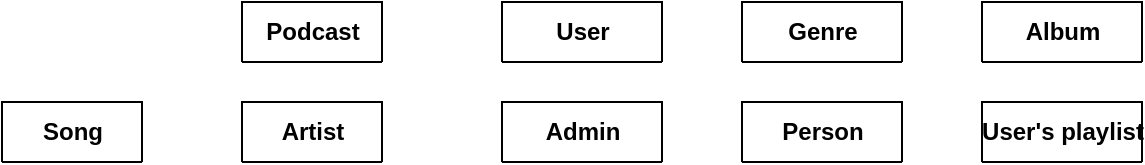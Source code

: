 <mxfile version="22.0.2" type="github">
  <diagram name="Страница — 1" id="3yZ1Bi49j6QtE4vH_W0a">
    <mxGraphModel dx="1050" dy="566" grid="1" gridSize="10" guides="1" tooltips="1" connect="1" arrows="1" fold="1" page="1" pageScale="1" pageWidth="827" pageHeight="1169" math="0" shadow="0">
      <root>
        <mxCell id="0" />
        <mxCell id="1" parent="0" />
        <mxCell id="EkAOqBTmNJ8UoRvNRDtU-21" value="Song" style="shape=table;startSize=30;container=1;collapsible=1;childLayout=tableLayout;fixedRows=1;rowLines=0;fontStyle=1;align=center;resizeLast=1;html=1;" vertex="1" collapsed="1" parent="1">
          <mxGeometry x="120" y="90" width="70" height="30" as="geometry">
            <mxRectangle x="100" y="110" width="180" height="180" as="alternateBounds" />
          </mxGeometry>
        </mxCell>
        <mxCell id="EkAOqBTmNJ8UoRvNRDtU-22" value="" style="shape=tableRow;horizontal=0;startSize=0;swimlaneHead=0;swimlaneBody=0;fillColor=none;collapsible=0;dropTarget=0;points=[[0,0.5],[1,0.5]];portConstraint=eastwest;top=0;left=0;right=0;bottom=1;" vertex="1" parent="EkAOqBTmNJ8UoRvNRDtU-21">
          <mxGeometry y="30" width="180" height="30" as="geometry" />
        </mxCell>
        <mxCell id="EkAOqBTmNJ8UoRvNRDtU-23" value="PK" style="shape=partialRectangle;connectable=0;fillColor=none;top=0;left=0;bottom=0;right=0;fontStyle=1;overflow=hidden;whiteSpace=wrap;html=1;" vertex="1" parent="EkAOqBTmNJ8UoRvNRDtU-22">
          <mxGeometry width="30" height="30" as="geometry">
            <mxRectangle width="30" height="30" as="alternateBounds" />
          </mxGeometry>
        </mxCell>
        <mxCell id="EkAOqBTmNJ8UoRvNRDtU-24" value="Song_ID" style="shape=partialRectangle;connectable=0;fillColor=none;top=0;left=0;bottom=0;right=0;align=left;spacingLeft=6;fontStyle=5;overflow=hidden;whiteSpace=wrap;html=1;" vertex="1" parent="EkAOqBTmNJ8UoRvNRDtU-22">
          <mxGeometry x="30" width="150" height="30" as="geometry">
            <mxRectangle width="150" height="30" as="alternateBounds" />
          </mxGeometry>
        </mxCell>
        <mxCell id="EkAOqBTmNJ8UoRvNRDtU-25" value="" style="shape=tableRow;horizontal=0;startSize=0;swimlaneHead=0;swimlaneBody=0;fillColor=none;collapsible=0;dropTarget=0;points=[[0,0.5],[1,0.5]];portConstraint=eastwest;top=0;left=0;right=0;bottom=0;" vertex="1" parent="EkAOqBTmNJ8UoRvNRDtU-21">
          <mxGeometry y="60" width="180" height="30" as="geometry" />
        </mxCell>
        <mxCell id="EkAOqBTmNJ8UoRvNRDtU-26" value="" style="shape=partialRectangle;connectable=0;fillColor=none;top=0;left=0;bottom=0;right=0;editable=1;overflow=hidden;whiteSpace=wrap;html=1;" vertex="1" parent="EkAOqBTmNJ8UoRvNRDtU-25">
          <mxGeometry width="30" height="30" as="geometry">
            <mxRectangle width="30" height="30" as="alternateBounds" />
          </mxGeometry>
        </mxCell>
        <mxCell id="EkAOqBTmNJ8UoRvNRDtU-27" value="Image" style="shape=partialRectangle;connectable=0;fillColor=none;top=0;left=0;bottom=0;right=0;align=left;spacingLeft=6;overflow=hidden;whiteSpace=wrap;html=1;" vertex="1" parent="EkAOqBTmNJ8UoRvNRDtU-25">
          <mxGeometry x="30" width="150" height="30" as="geometry">
            <mxRectangle width="150" height="30" as="alternateBounds" />
          </mxGeometry>
        </mxCell>
        <mxCell id="EkAOqBTmNJ8UoRvNRDtU-28" value="" style="shape=tableRow;horizontal=0;startSize=0;swimlaneHead=0;swimlaneBody=0;fillColor=none;collapsible=0;dropTarget=0;points=[[0,0.5],[1,0.5]];portConstraint=eastwest;top=0;left=0;right=0;bottom=0;" vertex="1" parent="EkAOqBTmNJ8UoRvNRDtU-21">
          <mxGeometry y="90" width="180" height="30" as="geometry" />
        </mxCell>
        <mxCell id="EkAOqBTmNJ8UoRvNRDtU-29" value="" style="shape=partialRectangle;connectable=0;fillColor=none;top=0;left=0;bottom=0;right=0;editable=1;overflow=hidden;whiteSpace=wrap;html=1;" vertex="1" parent="EkAOqBTmNJ8UoRvNRDtU-28">
          <mxGeometry width="30" height="30" as="geometry">
            <mxRectangle width="30" height="30" as="alternateBounds" />
          </mxGeometry>
        </mxCell>
        <mxCell id="EkAOqBTmNJ8UoRvNRDtU-30" value="Lyrics" style="shape=partialRectangle;connectable=0;fillColor=none;top=0;left=0;bottom=0;right=0;align=left;spacingLeft=6;overflow=hidden;whiteSpace=wrap;html=1;" vertex="1" parent="EkAOqBTmNJ8UoRvNRDtU-28">
          <mxGeometry x="30" width="150" height="30" as="geometry">
            <mxRectangle width="150" height="30" as="alternateBounds" />
          </mxGeometry>
        </mxCell>
        <mxCell id="EkAOqBTmNJ8UoRvNRDtU-31" value="" style="shape=tableRow;horizontal=0;startSize=0;swimlaneHead=0;swimlaneBody=0;fillColor=none;collapsible=0;dropTarget=0;points=[[0,0.5],[1,0.5]];portConstraint=eastwest;top=0;left=0;right=0;bottom=0;" vertex="1" parent="EkAOqBTmNJ8UoRvNRDtU-21">
          <mxGeometry y="120" width="180" height="30" as="geometry" />
        </mxCell>
        <mxCell id="EkAOqBTmNJ8UoRvNRDtU-32" value="" style="shape=partialRectangle;connectable=0;fillColor=none;top=0;left=0;bottom=0;right=0;editable=1;overflow=hidden;whiteSpace=wrap;html=1;" vertex="1" parent="EkAOqBTmNJ8UoRvNRDtU-31">
          <mxGeometry width="30" height="30" as="geometry">
            <mxRectangle width="30" height="30" as="alternateBounds" />
          </mxGeometry>
        </mxCell>
        <mxCell id="EkAOqBTmNJ8UoRvNRDtU-33" value="Duration" style="shape=partialRectangle;connectable=0;fillColor=none;top=0;left=0;bottom=0;right=0;align=left;spacingLeft=6;overflow=hidden;whiteSpace=wrap;html=1;" vertex="1" parent="EkAOqBTmNJ8UoRvNRDtU-31">
          <mxGeometry x="30" width="150" height="30" as="geometry">
            <mxRectangle width="150" height="30" as="alternateBounds" />
          </mxGeometry>
        </mxCell>
        <mxCell id="EkAOqBTmNJ8UoRvNRDtU-35" value="" style="shape=tableRow;horizontal=0;startSize=0;swimlaneHead=0;swimlaneBody=0;fillColor=none;collapsible=0;dropTarget=0;points=[[0,0.5],[1,0.5]];portConstraint=eastwest;top=0;left=0;right=0;bottom=0;" vertex="1" parent="EkAOqBTmNJ8UoRvNRDtU-21">
          <mxGeometry y="150" width="180" height="30" as="geometry" />
        </mxCell>
        <mxCell id="EkAOqBTmNJ8UoRvNRDtU-36" value="" style="shape=partialRectangle;connectable=0;fillColor=none;top=0;left=0;bottom=0;right=0;editable=1;overflow=hidden;" vertex="1" parent="EkAOqBTmNJ8UoRvNRDtU-35">
          <mxGeometry width="30" height="30" as="geometry">
            <mxRectangle width="30" height="30" as="alternateBounds" />
          </mxGeometry>
        </mxCell>
        <mxCell id="EkAOqBTmNJ8UoRvNRDtU-37" value="Name" style="shape=partialRectangle;connectable=0;fillColor=none;top=0;left=0;bottom=0;right=0;align=left;spacingLeft=6;overflow=hidden;" vertex="1" parent="EkAOqBTmNJ8UoRvNRDtU-35">
          <mxGeometry x="30" width="150" height="30" as="geometry">
            <mxRectangle width="150" height="30" as="alternateBounds" />
          </mxGeometry>
        </mxCell>
        <mxCell id="EkAOqBTmNJ8UoRvNRDtU-42" value="Artist" style="shape=table;startSize=30;container=1;collapsible=1;childLayout=tableLayout;fixedRows=1;rowLines=0;fontStyle=1;align=center;resizeLast=1;html=1;" vertex="1" collapsed="1" parent="1">
          <mxGeometry x="240" y="90" width="70" height="30" as="geometry">
            <mxRectangle x="320" y="220" width="180" height="120" as="alternateBounds" />
          </mxGeometry>
        </mxCell>
        <mxCell id="EkAOqBTmNJ8UoRvNRDtU-43" value="" style="shape=tableRow;horizontal=0;startSize=0;swimlaneHead=0;swimlaneBody=0;fillColor=none;collapsible=0;dropTarget=0;points=[[0,0.5],[1,0.5]];portConstraint=eastwest;top=0;left=0;right=0;bottom=1;" vertex="1" parent="EkAOqBTmNJ8UoRvNRDtU-42">
          <mxGeometry y="30" width="180" height="30" as="geometry" />
        </mxCell>
        <mxCell id="EkAOqBTmNJ8UoRvNRDtU-44" value="PK" style="shape=partialRectangle;connectable=0;fillColor=none;top=0;left=0;bottom=0;right=0;fontStyle=1;overflow=hidden;whiteSpace=wrap;html=1;" vertex="1" parent="EkAOqBTmNJ8UoRvNRDtU-43">
          <mxGeometry width="30" height="30" as="geometry">
            <mxRectangle width="30" height="30" as="alternateBounds" />
          </mxGeometry>
        </mxCell>
        <mxCell id="EkAOqBTmNJ8UoRvNRDtU-45" value="Artist_ID" style="shape=partialRectangle;connectable=0;fillColor=none;top=0;left=0;bottom=0;right=0;align=left;spacingLeft=6;fontStyle=5;overflow=hidden;whiteSpace=wrap;html=1;" vertex="1" parent="EkAOqBTmNJ8UoRvNRDtU-43">
          <mxGeometry x="30" width="150" height="30" as="geometry">
            <mxRectangle width="150" height="30" as="alternateBounds" />
          </mxGeometry>
        </mxCell>
        <mxCell id="EkAOqBTmNJ8UoRvNRDtU-46" value="" style="shape=tableRow;horizontal=0;startSize=0;swimlaneHead=0;swimlaneBody=0;fillColor=none;collapsible=0;dropTarget=0;points=[[0,0.5],[1,0.5]];portConstraint=eastwest;top=0;left=0;right=0;bottom=0;" vertex="1" parent="EkAOqBTmNJ8UoRvNRDtU-42">
          <mxGeometry y="60" width="180" height="30" as="geometry" />
        </mxCell>
        <mxCell id="EkAOqBTmNJ8UoRvNRDtU-47" value="" style="shape=partialRectangle;connectable=0;fillColor=none;top=0;left=0;bottom=0;right=0;editable=1;overflow=hidden;whiteSpace=wrap;html=1;" vertex="1" parent="EkAOqBTmNJ8UoRvNRDtU-46">
          <mxGeometry width="30" height="30" as="geometry">
            <mxRectangle width="30" height="30" as="alternateBounds" />
          </mxGeometry>
        </mxCell>
        <mxCell id="EkAOqBTmNJ8UoRvNRDtU-48" value="Name" style="shape=partialRectangle;connectable=0;fillColor=none;top=0;left=0;bottom=0;right=0;align=left;spacingLeft=6;overflow=hidden;whiteSpace=wrap;html=1;" vertex="1" parent="EkAOqBTmNJ8UoRvNRDtU-46">
          <mxGeometry x="30" width="150" height="30" as="geometry">
            <mxRectangle width="150" height="30" as="alternateBounds" />
          </mxGeometry>
        </mxCell>
        <mxCell id="EkAOqBTmNJ8UoRvNRDtU-49" value="" style="shape=tableRow;horizontal=0;startSize=0;swimlaneHead=0;swimlaneBody=0;fillColor=none;collapsible=0;dropTarget=0;points=[[0,0.5],[1,0.5]];portConstraint=eastwest;top=0;left=0;right=0;bottom=0;" vertex="1" parent="EkAOqBTmNJ8UoRvNRDtU-42">
          <mxGeometry y="90" width="180" height="30" as="geometry" />
        </mxCell>
        <mxCell id="EkAOqBTmNJ8UoRvNRDtU-50" value="" style="shape=partialRectangle;connectable=0;fillColor=none;top=0;left=0;bottom=0;right=0;editable=1;overflow=hidden;whiteSpace=wrap;html=1;" vertex="1" parent="EkAOqBTmNJ8UoRvNRDtU-49">
          <mxGeometry width="30" height="30" as="geometry">
            <mxRectangle width="30" height="30" as="alternateBounds" />
          </mxGeometry>
        </mxCell>
        <mxCell id="EkAOqBTmNJ8UoRvNRDtU-51" value="Amount of likes" style="shape=partialRectangle;connectable=0;fillColor=none;top=0;left=0;bottom=0;right=0;align=left;spacingLeft=6;overflow=hidden;whiteSpace=wrap;html=1;" vertex="1" parent="EkAOqBTmNJ8UoRvNRDtU-49">
          <mxGeometry x="30" width="150" height="30" as="geometry">
            <mxRectangle width="150" height="30" as="alternateBounds" />
          </mxGeometry>
        </mxCell>
        <mxCell id="EkAOqBTmNJ8UoRvNRDtU-55" value="Admin" style="shape=table;startSize=30;container=1;collapsible=1;childLayout=tableLayout;fixedRows=1;rowLines=0;fontStyle=1;align=center;resizeLast=1;html=1;" vertex="1" collapsed="1" parent="1">
          <mxGeometry x="370" y="90" width="80" height="30" as="geometry">
            <mxRectangle x="390" y="90" width="180" height="60" as="alternateBounds" />
          </mxGeometry>
        </mxCell>
        <mxCell id="EkAOqBTmNJ8UoRvNRDtU-56" value="" style="shape=tableRow;horizontal=0;startSize=0;swimlaneHead=0;swimlaneBody=0;fillColor=none;collapsible=0;dropTarget=0;points=[[0,0.5],[1,0.5]];portConstraint=eastwest;top=0;left=0;right=0;bottom=1;" vertex="1" parent="EkAOqBTmNJ8UoRvNRDtU-55">
          <mxGeometry y="30" width="180" height="30" as="geometry" />
        </mxCell>
        <mxCell id="EkAOqBTmNJ8UoRvNRDtU-57" value="PK" style="shape=partialRectangle;connectable=0;fillColor=none;top=0;left=0;bottom=0;right=0;fontStyle=1;overflow=hidden;whiteSpace=wrap;html=1;" vertex="1" parent="EkAOqBTmNJ8UoRvNRDtU-56">
          <mxGeometry width="30" height="30" as="geometry">
            <mxRectangle width="30" height="30" as="alternateBounds" />
          </mxGeometry>
        </mxCell>
        <mxCell id="EkAOqBTmNJ8UoRvNRDtU-58" value="Admin_ID" style="shape=partialRectangle;connectable=0;fillColor=none;top=0;left=0;bottom=0;right=0;align=left;spacingLeft=6;fontStyle=5;overflow=hidden;whiteSpace=wrap;html=1;" vertex="1" parent="EkAOqBTmNJ8UoRvNRDtU-56">
          <mxGeometry x="30" width="150" height="30" as="geometry">
            <mxRectangle width="150" height="30" as="alternateBounds" />
          </mxGeometry>
        </mxCell>
        <mxCell id="EkAOqBTmNJ8UoRvNRDtU-68" value="Person" style="shape=table;startSize=30;container=1;collapsible=1;childLayout=tableLayout;fixedRows=1;rowLines=0;fontStyle=1;align=center;resizeLast=1;html=1;" vertex="1" collapsed="1" parent="1">
          <mxGeometry x="490" y="90" width="80" height="30" as="geometry">
            <mxRectangle x="290" y="210" width="180" height="150" as="alternateBounds" />
          </mxGeometry>
        </mxCell>
        <mxCell id="EkAOqBTmNJ8UoRvNRDtU-69" value="" style="shape=tableRow;horizontal=0;startSize=0;swimlaneHead=0;swimlaneBody=0;fillColor=none;collapsible=0;dropTarget=0;points=[[0,0.5],[1,0.5]];portConstraint=eastwest;top=0;left=0;right=0;bottom=1;" vertex="1" parent="EkAOqBTmNJ8UoRvNRDtU-68">
          <mxGeometry y="30" width="180" height="30" as="geometry" />
        </mxCell>
        <mxCell id="EkAOqBTmNJ8UoRvNRDtU-70" value="PK" style="shape=partialRectangle;connectable=0;fillColor=none;top=0;left=0;bottom=0;right=0;fontStyle=1;overflow=hidden;whiteSpace=wrap;html=1;" vertex="1" parent="EkAOqBTmNJ8UoRvNRDtU-69">
          <mxGeometry width="30" height="30" as="geometry">
            <mxRectangle width="30" height="30" as="alternateBounds" />
          </mxGeometry>
        </mxCell>
        <mxCell id="EkAOqBTmNJ8UoRvNRDtU-71" value="Person_ID" style="shape=partialRectangle;connectable=0;fillColor=none;top=0;left=0;bottom=0;right=0;align=left;spacingLeft=6;fontStyle=5;overflow=hidden;whiteSpace=wrap;html=1;" vertex="1" parent="EkAOqBTmNJ8UoRvNRDtU-69">
          <mxGeometry x="30" width="150" height="30" as="geometry">
            <mxRectangle width="150" height="30" as="alternateBounds" />
          </mxGeometry>
        </mxCell>
        <mxCell id="EkAOqBTmNJ8UoRvNRDtU-72" value="" style="shape=tableRow;horizontal=0;startSize=0;swimlaneHead=0;swimlaneBody=0;fillColor=none;collapsible=0;dropTarget=0;points=[[0,0.5],[1,0.5]];portConstraint=eastwest;top=0;left=0;right=0;bottom=0;" vertex="1" parent="EkAOqBTmNJ8UoRvNRDtU-68">
          <mxGeometry y="60" width="180" height="30" as="geometry" />
        </mxCell>
        <mxCell id="EkAOqBTmNJ8UoRvNRDtU-73" value="" style="shape=partialRectangle;connectable=0;fillColor=none;top=0;left=0;bottom=0;right=0;editable=1;overflow=hidden;whiteSpace=wrap;html=1;" vertex="1" parent="EkAOqBTmNJ8UoRvNRDtU-72">
          <mxGeometry width="30" height="30" as="geometry">
            <mxRectangle width="30" height="30" as="alternateBounds" />
          </mxGeometry>
        </mxCell>
        <mxCell id="EkAOqBTmNJ8UoRvNRDtU-74" value="Email" style="shape=partialRectangle;connectable=0;fillColor=none;top=0;left=0;bottom=0;right=0;align=left;spacingLeft=6;overflow=hidden;whiteSpace=wrap;html=1;" vertex="1" parent="EkAOqBTmNJ8UoRvNRDtU-72">
          <mxGeometry x="30" width="150" height="30" as="geometry">
            <mxRectangle width="150" height="30" as="alternateBounds" />
          </mxGeometry>
        </mxCell>
        <mxCell id="EkAOqBTmNJ8UoRvNRDtU-75" value="" style="shape=tableRow;horizontal=0;startSize=0;swimlaneHead=0;swimlaneBody=0;fillColor=none;collapsible=0;dropTarget=0;points=[[0,0.5],[1,0.5]];portConstraint=eastwest;top=0;left=0;right=0;bottom=0;" vertex="1" parent="EkAOqBTmNJ8UoRvNRDtU-68">
          <mxGeometry y="90" width="180" height="30" as="geometry" />
        </mxCell>
        <mxCell id="EkAOqBTmNJ8UoRvNRDtU-76" value="" style="shape=partialRectangle;connectable=0;fillColor=none;top=0;left=0;bottom=0;right=0;editable=1;overflow=hidden;whiteSpace=wrap;html=1;" vertex="1" parent="EkAOqBTmNJ8UoRvNRDtU-75">
          <mxGeometry width="30" height="30" as="geometry">
            <mxRectangle width="30" height="30" as="alternateBounds" />
          </mxGeometry>
        </mxCell>
        <mxCell id="EkAOqBTmNJ8UoRvNRDtU-77" value="Password" style="shape=partialRectangle;connectable=0;fillColor=none;top=0;left=0;bottom=0;right=0;align=left;spacingLeft=6;overflow=hidden;whiteSpace=wrap;html=1;" vertex="1" parent="EkAOqBTmNJ8UoRvNRDtU-75">
          <mxGeometry x="30" width="150" height="30" as="geometry">
            <mxRectangle width="150" height="30" as="alternateBounds" />
          </mxGeometry>
        </mxCell>
        <mxCell id="EkAOqBTmNJ8UoRvNRDtU-78" value="" style="shape=tableRow;horizontal=0;startSize=0;swimlaneHead=0;swimlaneBody=0;fillColor=none;collapsible=0;dropTarget=0;points=[[0,0.5],[1,0.5]];portConstraint=eastwest;top=0;left=0;right=0;bottom=0;" vertex="1" parent="EkAOqBTmNJ8UoRvNRDtU-68">
          <mxGeometry y="120" width="180" height="30" as="geometry" />
        </mxCell>
        <mxCell id="EkAOqBTmNJ8UoRvNRDtU-79" value="" style="shape=partialRectangle;connectable=0;fillColor=none;top=0;left=0;bottom=0;right=0;editable=1;overflow=hidden;whiteSpace=wrap;html=1;" vertex="1" parent="EkAOqBTmNJ8UoRvNRDtU-78">
          <mxGeometry width="30" height="30" as="geometry">
            <mxRectangle width="30" height="30" as="alternateBounds" />
          </mxGeometry>
        </mxCell>
        <mxCell id="EkAOqBTmNJ8UoRvNRDtU-80" value="Phone Number" style="shape=partialRectangle;connectable=0;fillColor=none;top=0;left=0;bottom=0;right=0;align=left;spacingLeft=6;overflow=hidden;whiteSpace=wrap;html=1;" vertex="1" parent="EkAOqBTmNJ8UoRvNRDtU-78">
          <mxGeometry x="30" width="150" height="30" as="geometry">
            <mxRectangle width="150" height="30" as="alternateBounds" />
          </mxGeometry>
        </mxCell>
        <mxCell id="EkAOqBTmNJ8UoRvNRDtU-81" value="User" style="shape=table;startSize=30;container=1;collapsible=1;childLayout=tableLayout;fixedRows=1;rowLines=0;fontStyle=1;align=center;resizeLast=1;html=1;" vertex="1" collapsed="1" parent="1">
          <mxGeometry x="370" y="40" width="80" height="30" as="geometry">
            <mxRectangle x="380" y="100" width="180" height="60" as="alternateBounds" />
          </mxGeometry>
        </mxCell>
        <mxCell id="EkAOqBTmNJ8UoRvNRDtU-82" value="" style="shape=tableRow;horizontal=0;startSize=0;swimlaneHead=0;swimlaneBody=0;fillColor=none;collapsible=0;dropTarget=0;points=[[0,0.5],[1,0.5]];portConstraint=eastwest;top=0;left=0;right=0;bottom=1;" vertex="1" parent="EkAOqBTmNJ8UoRvNRDtU-81">
          <mxGeometry y="30" width="180" height="30" as="geometry" />
        </mxCell>
        <mxCell id="EkAOqBTmNJ8UoRvNRDtU-83" value="PK" style="shape=partialRectangle;connectable=0;fillColor=none;top=0;left=0;bottom=0;right=0;fontStyle=1;overflow=hidden;whiteSpace=wrap;html=1;" vertex="1" parent="EkAOqBTmNJ8UoRvNRDtU-82">
          <mxGeometry width="30" height="30" as="geometry">
            <mxRectangle width="30" height="30" as="alternateBounds" />
          </mxGeometry>
        </mxCell>
        <mxCell id="EkAOqBTmNJ8UoRvNRDtU-84" value="User_ID" style="shape=partialRectangle;connectable=0;fillColor=none;top=0;left=0;bottom=0;right=0;align=left;spacingLeft=6;fontStyle=5;overflow=hidden;whiteSpace=wrap;html=1;" vertex="1" parent="EkAOqBTmNJ8UoRvNRDtU-82">
          <mxGeometry x="30" width="150" height="30" as="geometry">
            <mxRectangle width="150" height="30" as="alternateBounds" />
          </mxGeometry>
        </mxCell>
        <mxCell id="EkAOqBTmNJ8UoRvNRDtU-89" value="User&#39;s playlist" style="shape=table;startSize=30;container=1;collapsible=1;childLayout=tableLayout;fixedRows=1;rowLines=0;fontStyle=1;align=center;resizeLast=1;html=1;" vertex="1" collapsed="1" parent="1">
          <mxGeometry x="610" y="90" width="80" height="30" as="geometry">
            <mxRectangle x="500" y="100" width="180" height="150" as="alternateBounds" />
          </mxGeometry>
        </mxCell>
        <mxCell id="EkAOqBTmNJ8UoRvNRDtU-90" value="" style="shape=tableRow;horizontal=0;startSize=0;swimlaneHead=0;swimlaneBody=0;fillColor=none;collapsible=0;dropTarget=0;points=[[0,0.5],[1,0.5]];portConstraint=eastwest;top=0;left=0;right=0;bottom=1;" vertex="1" parent="EkAOqBTmNJ8UoRvNRDtU-89">
          <mxGeometry y="30" width="180" height="30" as="geometry" />
        </mxCell>
        <mxCell id="EkAOqBTmNJ8UoRvNRDtU-91" value="PK" style="shape=partialRectangle;connectable=0;fillColor=none;top=0;left=0;bottom=0;right=0;fontStyle=1;overflow=hidden;whiteSpace=wrap;html=1;" vertex="1" parent="EkAOqBTmNJ8UoRvNRDtU-90">
          <mxGeometry width="30" height="30" as="geometry">
            <mxRectangle width="30" height="30" as="alternateBounds" />
          </mxGeometry>
        </mxCell>
        <mxCell id="EkAOqBTmNJ8UoRvNRDtU-92" value="User&#39;s playlist_ID" style="shape=partialRectangle;connectable=0;fillColor=none;top=0;left=0;bottom=0;right=0;align=left;spacingLeft=6;fontStyle=5;overflow=hidden;whiteSpace=wrap;html=1;" vertex="1" parent="EkAOqBTmNJ8UoRvNRDtU-90">
          <mxGeometry x="30" width="150" height="30" as="geometry">
            <mxRectangle width="150" height="30" as="alternateBounds" />
          </mxGeometry>
        </mxCell>
        <mxCell id="EkAOqBTmNJ8UoRvNRDtU-93" value="" style="shape=tableRow;horizontal=0;startSize=0;swimlaneHead=0;swimlaneBody=0;fillColor=none;collapsible=0;dropTarget=0;points=[[0,0.5],[1,0.5]];portConstraint=eastwest;top=0;left=0;right=0;bottom=0;" vertex="1" parent="EkAOqBTmNJ8UoRvNRDtU-89">
          <mxGeometry y="60" width="180" height="30" as="geometry" />
        </mxCell>
        <mxCell id="EkAOqBTmNJ8UoRvNRDtU-94" value="" style="shape=partialRectangle;connectable=0;fillColor=none;top=0;left=0;bottom=0;right=0;editable=1;overflow=hidden;whiteSpace=wrap;html=1;" vertex="1" parent="EkAOqBTmNJ8UoRvNRDtU-93">
          <mxGeometry width="30" height="30" as="geometry">
            <mxRectangle width="30" height="30" as="alternateBounds" />
          </mxGeometry>
        </mxCell>
        <mxCell id="EkAOqBTmNJ8UoRvNRDtU-95" value="Song_ID" style="shape=partialRectangle;connectable=0;fillColor=none;top=0;left=0;bottom=0;right=0;align=left;spacingLeft=6;overflow=hidden;whiteSpace=wrap;html=1;" vertex="1" parent="EkAOqBTmNJ8UoRvNRDtU-93">
          <mxGeometry x="30" width="150" height="30" as="geometry">
            <mxRectangle width="150" height="30" as="alternateBounds" />
          </mxGeometry>
        </mxCell>
        <mxCell id="EkAOqBTmNJ8UoRvNRDtU-96" value="" style="shape=tableRow;horizontal=0;startSize=0;swimlaneHead=0;swimlaneBody=0;fillColor=none;collapsible=0;dropTarget=0;points=[[0,0.5],[1,0.5]];portConstraint=eastwest;top=0;left=0;right=0;bottom=0;" vertex="1" parent="EkAOqBTmNJ8UoRvNRDtU-89">
          <mxGeometry y="90" width="180" height="30" as="geometry" />
        </mxCell>
        <mxCell id="EkAOqBTmNJ8UoRvNRDtU-97" value="" style="shape=partialRectangle;connectable=0;fillColor=none;top=0;left=0;bottom=0;right=0;editable=1;overflow=hidden;whiteSpace=wrap;html=1;" vertex="1" parent="EkAOqBTmNJ8UoRvNRDtU-96">
          <mxGeometry width="30" height="30" as="geometry">
            <mxRectangle width="30" height="30" as="alternateBounds" />
          </mxGeometry>
        </mxCell>
        <mxCell id="EkAOqBTmNJ8UoRvNRDtU-98" value="Name" style="shape=partialRectangle;connectable=0;fillColor=none;top=0;left=0;bottom=0;right=0;align=left;spacingLeft=6;overflow=hidden;whiteSpace=wrap;html=1;" vertex="1" parent="EkAOqBTmNJ8UoRvNRDtU-96">
          <mxGeometry x="30" width="150" height="30" as="geometry">
            <mxRectangle width="150" height="30" as="alternateBounds" />
          </mxGeometry>
        </mxCell>
        <mxCell id="EkAOqBTmNJ8UoRvNRDtU-99" value="" style="shape=tableRow;horizontal=0;startSize=0;swimlaneHead=0;swimlaneBody=0;fillColor=none;collapsible=0;dropTarget=0;points=[[0,0.5],[1,0.5]];portConstraint=eastwest;top=0;left=0;right=0;bottom=0;" vertex="1" parent="EkAOqBTmNJ8UoRvNRDtU-89">
          <mxGeometry y="120" width="180" height="30" as="geometry" />
        </mxCell>
        <mxCell id="EkAOqBTmNJ8UoRvNRDtU-100" value="" style="shape=partialRectangle;connectable=0;fillColor=none;top=0;left=0;bottom=0;right=0;editable=1;overflow=hidden;whiteSpace=wrap;html=1;" vertex="1" parent="EkAOqBTmNJ8UoRvNRDtU-99">
          <mxGeometry width="30" height="30" as="geometry">
            <mxRectangle width="30" height="30" as="alternateBounds" />
          </mxGeometry>
        </mxCell>
        <mxCell id="EkAOqBTmNJ8UoRvNRDtU-101" value="Amount of songs" style="shape=partialRectangle;connectable=0;fillColor=none;top=0;left=0;bottom=0;right=0;align=left;spacingLeft=6;overflow=hidden;whiteSpace=wrap;html=1;" vertex="1" parent="EkAOqBTmNJ8UoRvNRDtU-99">
          <mxGeometry x="30" width="150" height="30" as="geometry">
            <mxRectangle width="150" height="30" as="alternateBounds" />
          </mxGeometry>
        </mxCell>
        <mxCell id="EkAOqBTmNJ8UoRvNRDtU-102" value="Genre" style="shape=table;startSize=30;container=1;collapsible=1;childLayout=tableLayout;fixedRows=1;rowLines=0;fontStyle=1;align=center;resizeLast=1;html=1;" vertex="1" collapsed="1" parent="1">
          <mxGeometry x="490" y="40" width="80" height="30" as="geometry">
            <mxRectangle x="290" y="210" width="180" height="120" as="alternateBounds" />
          </mxGeometry>
        </mxCell>
        <mxCell id="EkAOqBTmNJ8UoRvNRDtU-103" value="" style="shape=tableRow;horizontal=0;startSize=0;swimlaneHead=0;swimlaneBody=0;fillColor=none;collapsible=0;dropTarget=0;points=[[0,0.5],[1,0.5]];portConstraint=eastwest;top=0;left=0;right=0;bottom=1;" vertex="1" parent="EkAOqBTmNJ8UoRvNRDtU-102">
          <mxGeometry y="30" width="180" height="30" as="geometry" />
        </mxCell>
        <mxCell id="EkAOqBTmNJ8UoRvNRDtU-104" value="PK" style="shape=partialRectangle;connectable=0;fillColor=none;top=0;left=0;bottom=0;right=0;fontStyle=1;overflow=hidden;whiteSpace=wrap;html=1;" vertex="1" parent="EkAOqBTmNJ8UoRvNRDtU-103">
          <mxGeometry width="30" height="30" as="geometry">
            <mxRectangle width="30" height="30" as="alternateBounds" />
          </mxGeometry>
        </mxCell>
        <mxCell id="EkAOqBTmNJ8UoRvNRDtU-105" value="Genre_ID" style="shape=partialRectangle;connectable=0;fillColor=none;top=0;left=0;bottom=0;right=0;align=left;spacingLeft=6;fontStyle=5;overflow=hidden;whiteSpace=wrap;html=1;" vertex="1" parent="EkAOqBTmNJ8UoRvNRDtU-103">
          <mxGeometry x="30" width="150" height="30" as="geometry">
            <mxRectangle width="150" height="30" as="alternateBounds" />
          </mxGeometry>
        </mxCell>
        <mxCell id="EkAOqBTmNJ8UoRvNRDtU-106" value="" style="shape=tableRow;horizontal=0;startSize=0;swimlaneHead=0;swimlaneBody=0;fillColor=none;collapsible=0;dropTarget=0;points=[[0,0.5],[1,0.5]];portConstraint=eastwest;top=0;left=0;right=0;bottom=0;" vertex="1" parent="EkAOqBTmNJ8UoRvNRDtU-102">
          <mxGeometry y="60" width="180" height="30" as="geometry" />
        </mxCell>
        <mxCell id="EkAOqBTmNJ8UoRvNRDtU-107" value="" style="shape=partialRectangle;connectable=0;fillColor=none;top=0;left=0;bottom=0;right=0;editable=1;overflow=hidden;whiteSpace=wrap;html=1;" vertex="1" parent="EkAOqBTmNJ8UoRvNRDtU-106">
          <mxGeometry width="30" height="30" as="geometry">
            <mxRectangle width="30" height="30" as="alternateBounds" />
          </mxGeometry>
        </mxCell>
        <mxCell id="EkAOqBTmNJ8UoRvNRDtU-108" value="Name" style="shape=partialRectangle;connectable=0;fillColor=none;top=0;left=0;bottom=0;right=0;align=left;spacingLeft=6;overflow=hidden;whiteSpace=wrap;html=1;" vertex="1" parent="EkAOqBTmNJ8UoRvNRDtU-106">
          <mxGeometry x="30" width="150" height="30" as="geometry">
            <mxRectangle width="150" height="30" as="alternateBounds" />
          </mxGeometry>
        </mxCell>
        <mxCell id="EkAOqBTmNJ8UoRvNRDtU-109" value="" style="shape=tableRow;horizontal=0;startSize=0;swimlaneHead=0;swimlaneBody=0;fillColor=none;collapsible=0;dropTarget=0;points=[[0,0.5],[1,0.5]];portConstraint=eastwest;top=0;left=0;right=0;bottom=0;" vertex="1" parent="EkAOqBTmNJ8UoRvNRDtU-102">
          <mxGeometry y="90" width="180" height="30" as="geometry" />
        </mxCell>
        <mxCell id="EkAOqBTmNJ8UoRvNRDtU-110" value="" style="shape=partialRectangle;connectable=0;fillColor=none;top=0;left=0;bottom=0;right=0;editable=1;overflow=hidden;whiteSpace=wrap;html=1;" vertex="1" parent="EkAOqBTmNJ8UoRvNRDtU-109">
          <mxGeometry width="30" height="30" as="geometry">
            <mxRectangle width="30" height="30" as="alternateBounds" />
          </mxGeometry>
        </mxCell>
        <mxCell id="EkAOqBTmNJ8UoRvNRDtU-111" value="Amount of songs" style="shape=partialRectangle;connectable=0;fillColor=none;top=0;left=0;bottom=0;right=0;align=left;spacingLeft=6;overflow=hidden;whiteSpace=wrap;html=1;" vertex="1" parent="EkAOqBTmNJ8UoRvNRDtU-109">
          <mxGeometry x="30" width="150" height="30" as="geometry">
            <mxRectangle width="150" height="30" as="alternateBounds" />
          </mxGeometry>
        </mxCell>
        <mxCell id="EkAOqBTmNJ8UoRvNRDtU-115" value="Album" style="shape=table;startSize=30;container=1;collapsible=1;childLayout=tableLayout;fixedRows=1;rowLines=0;fontStyle=1;align=center;resizeLast=1;html=1;" vertex="1" collapsed="1" parent="1">
          <mxGeometry x="610" y="40" width="80" height="30" as="geometry">
            <mxRectangle x="390" y="230" width="180" height="120" as="alternateBounds" />
          </mxGeometry>
        </mxCell>
        <mxCell id="EkAOqBTmNJ8UoRvNRDtU-116" value="" style="shape=tableRow;horizontal=0;startSize=0;swimlaneHead=0;swimlaneBody=0;fillColor=none;collapsible=0;dropTarget=0;points=[[0,0.5],[1,0.5]];portConstraint=eastwest;top=0;left=0;right=0;bottom=1;" vertex="1" parent="EkAOqBTmNJ8UoRvNRDtU-115">
          <mxGeometry y="30" width="180" height="30" as="geometry" />
        </mxCell>
        <mxCell id="EkAOqBTmNJ8UoRvNRDtU-117" value="PK" style="shape=partialRectangle;connectable=0;fillColor=none;top=0;left=0;bottom=0;right=0;fontStyle=1;overflow=hidden;whiteSpace=wrap;html=1;" vertex="1" parent="EkAOqBTmNJ8UoRvNRDtU-116">
          <mxGeometry width="30" height="30" as="geometry">
            <mxRectangle width="30" height="30" as="alternateBounds" />
          </mxGeometry>
        </mxCell>
        <mxCell id="EkAOqBTmNJ8UoRvNRDtU-118" value="Album_ID" style="shape=partialRectangle;connectable=0;fillColor=none;top=0;left=0;bottom=0;right=0;align=left;spacingLeft=6;fontStyle=5;overflow=hidden;whiteSpace=wrap;html=1;" vertex="1" parent="EkAOqBTmNJ8UoRvNRDtU-116">
          <mxGeometry x="30" width="150" height="30" as="geometry">
            <mxRectangle width="150" height="30" as="alternateBounds" />
          </mxGeometry>
        </mxCell>
        <mxCell id="EkAOqBTmNJ8UoRvNRDtU-119" value="" style="shape=tableRow;horizontal=0;startSize=0;swimlaneHead=0;swimlaneBody=0;fillColor=none;collapsible=0;dropTarget=0;points=[[0,0.5],[1,0.5]];portConstraint=eastwest;top=0;left=0;right=0;bottom=0;" vertex="1" parent="EkAOqBTmNJ8UoRvNRDtU-115">
          <mxGeometry y="60" width="180" height="30" as="geometry" />
        </mxCell>
        <mxCell id="EkAOqBTmNJ8UoRvNRDtU-120" value="" style="shape=partialRectangle;connectable=0;fillColor=none;top=0;left=0;bottom=0;right=0;editable=1;overflow=hidden;whiteSpace=wrap;html=1;" vertex="1" parent="EkAOqBTmNJ8UoRvNRDtU-119">
          <mxGeometry width="30" height="30" as="geometry">
            <mxRectangle width="30" height="30" as="alternateBounds" />
          </mxGeometry>
        </mxCell>
        <mxCell id="EkAOqBTmNJ8UoRvNRDtU-121" value="Name" style="shape=partialRectangle;connectable=0;fillColor=none;top=0;left=0;bottom=0;right=0;align=left;spacingLeft=6;overflow=hidden;whiteSpace=wrap;html=1;" vertex="1" parent="EkAOqBTmNJ8UoRvNRDtU-119">
          <mxGeometry x="30" width="150" height="30" as="geometry">
            <mxRectangle width="150" height="30" as="alternateBounds" />
          </mxGeometry>
        </mxCell>
        <mxCell id="EkAOqBTmNJ8UoRvNRDtU-122" value="" style="shape=tableRow;horizontal=0;startSize=0;swimlaneHead=0;swimlaneBody=0;fillColor=none;collapsible=0;dropTarget=0;points=[[0,0.5],[1,0.5]];portConstraint=eastwest;top=0;left=0;right=0;bottom=0;" vertex="1" parent="EkAOqBTmNJ8UoRvNRDtU-115">
          <mxGeometry y="90" width="180" height="30" as="geometry" />
        </mxCell>
        <mxCell id="EkAOqBTmNJ8UoRvNRDtU-123" value="" style="shape=partialRectangle;connectable=0;fillColor=none;top=0;left=0;bottom=0;right=0;editable=1;overflow=hidden;whiteSpace=wrap;html=1;" vertex="1" parent="EkAOqBTmNJ8UoRvNRDtU-122">
          <mxGeometry width="30" height="30" as="geometry">
            <mxRectangle width="30" height="30" as="alternateBounds" />
          </mxGeometry>
        </mxCell>
        <mxCell id="EkAOqBTmNJ8UoRvNRDtU-124" value="Amount of songs" style="shape=partialRectangle;connectable=0;fillColor=none;top=0;left=0;bottom=0;right=0;align=left;spacingLeft=6;overflow=hidden;whiteSpace=wrap;html=1;" vertex="1" parent="EkAOqBTmNJ8UoRvNRDtU-122">
          <mxGeometry x="30" width="150" height="30" as="geometry">
            <mxRectangle width="150" height="30" as="alternateBounds" />
          </mxGeometry>
        </mxCell>
        <mxCell id="EkAOqBTmNJ8UoRvNRDtU-125" value="Podcast" style="shape=table;startSize=30;container=1;collapsible=1;childLayout=tableLayout;fixedRows=1;rowLines=0;fontStyle=1;align=center;resizeLast=1;html=1;" vertex="1" collapsed="1" parent="1">
          <mxGeometry x="240" y="40" width="70" height="30" as="geometry">
            <mxRectangle x="290" y="210" width="180" height="120" as="alternateBounds" />
          </mxGeometry>
        </mxCell>
        <mxCell id="EkAOqBTmNJ8UoRvNRDtU-126" value="" style="shape=tableRow;horizontal=0;startSize=0;swimlaneHead=0;swimlaneBody=0;fillColor=none;collapsible=0;dropTarget=0;points=[[0,0.5],[1,0.5]];portConstraint=eastwest;top=0;left=0;right=0;bottom=1;" vertex="1" parent="EkAOqBTmNJ8UoRvNRDtU-125">
          <mxGeometry y="30" width="180" height="30" as="geometry" />
        </mxCell>
        <mxCell id="EkAOqBTmNJ8UoRvNRDtU-127" value="PK" style="shape=partialRectangle;connectable=0;fillColor=none;top=0;left=0;bottom=0;right=0;fontStyle=1;overflow=hidden;whiteSpace=wrap;html=1;" vertex="1" parent="EkAOqBTmNJ8UoRvNRDtU-126">
          <mxGeometry width="30" height="30" as="geometry">
            <mxRectangle width="30" height="30" as="alternateBounds" />
          </mxGeometry>
        </mxCell>
        <mxCell id="EkAOqBTmNJ8UoRvNRDtU-128" value="Podcast_ID" style="shape=partialRectangle;connectable=0;fillColor=none;top=0;left=0;bottom=0;right=0;align=left;spacingLeft=6;fontStyle=5;overflow=hidden;whiteSpace=wrap;html=1;" vertex="1" parent="EkAOqBTmNJ8UoRvNRDtU-126">
          <mxGeometry x="30" width="150" height="30" as="geometry">
            <mxRectangle width="150" height="30" as="alternateBounds" />
          </mxGeometry>
        </mxCell>
        <mxCell id="EkAOqBTmNJ8UoRvNRDtU-129" value="" style="shape=tableRow;horizontal=0;startSize=0;swimlaneHead=0;swimlaneBody=0;fillColor=none;collapsible=0;dropTarget=0;points=[[0,0.5],[1,0.5]];portConstraint=eastwest;top=0;left=0;right=0;bottom=0;" vertex="1" parent="EkAOqBTmNJ8UoRvNRDtU-125">
          <mxGeometry y="60" width="180" height="30" as="geometry" />
        </mxCell>
        <mxCell id="EkAOqBTmNJ8UoRvNRDtU-130" value="" style="shape=partialRectangle;connectable=0;fillColor=none;top=0;left=0;bottom=0;right=0;editable=1;overflow=hidden;whiteSpace=wrap;html=1;" vertex="1" parent="EkAOqBTmNJ8UoRvNRDtU-129">
          <mxGeometry width="30" height="30" as="geometry">
            <mxRectangle width="30" height="30" as="alternateBounds" />
          </mxGeometry>
        </mxCell>
        <mxCell id="EkAOqBTmNJ8UoRvNRDtU-131" value="Name" style="shape=partialRectangle;connectable=0;fillColor=none;top=0;left=0;bottom=0;right=0;align=left;spacingLeft=6;overflow=hidden;whiteSpace=wrap;html=1;" vertex="1" parent="EkAOqBTmNJ8UoRvNRDtU-129">
          <mxGeometry x="30" width="150" height="30" as="geometry">
            <mxRectangle width="150" height="30" as="alternateBounds" />
          </mxGeometry>
        </mxCell>
        <mxCell id="EkAOqBTmNJ8UoRvNRDtU-132" value="" style="shape=tableRow;horizontal=0;startSize=0;swimlaneHead=0;swimlaneBody=0;fillColor=none;collapsible=0;dropTarget=0;points=[[0,0.5],[1,0.5]];portConstraint=eastwest;top=0;left=0;right=0;bottom=0;" vertex="1" parent="EkAOqBTmNJ8UoRvNRDtU-125">
          <mxGeometry y="90" width="180" height="30" as="geometry" />
        </mxCell>
        <mxCell id="EkAOqBTmNJ8UoRvNRDtU-133" value="" style="shape=partialRectangle;connectable=0;fillColor=none;top=0;left=0;bottom=0;right=0;editable=1;overflow=hidden;whiteSpace=wrap;html=1;" vertex="1" parent="EkAOqBTmNJ8UoRvNRDtU-132">
          <mxGeometry width="30" height="30" as="geometry">
            <mxRectangle width="30" height="30" as="alternateBounds" />
          </mxGeometry>
        </mxCell>
        <mxCell id="EkAOqBTmNJ8UoRvNRDtU-134" value="Duration" style="shape=partialRectangle;connectable=0;fillColor=none;top=0;left=0;bottom=0;right=0;align=left;spacingLeft=6;overflow=hidden;whiteSpace=wrap;html=1;" vertex="1" parent="EkAOqBTmNJ8UoRvNRDtU-132">
          <mxGeometry x="30" width="150" height="30" as="geometry">
            <mxRectangle width="150" height="30" as="alternateBounds" />
          </mxGeometry>
        </mxCell>
      </root>
    </mxGraphModel>
  </diagram>
</mxfile>

